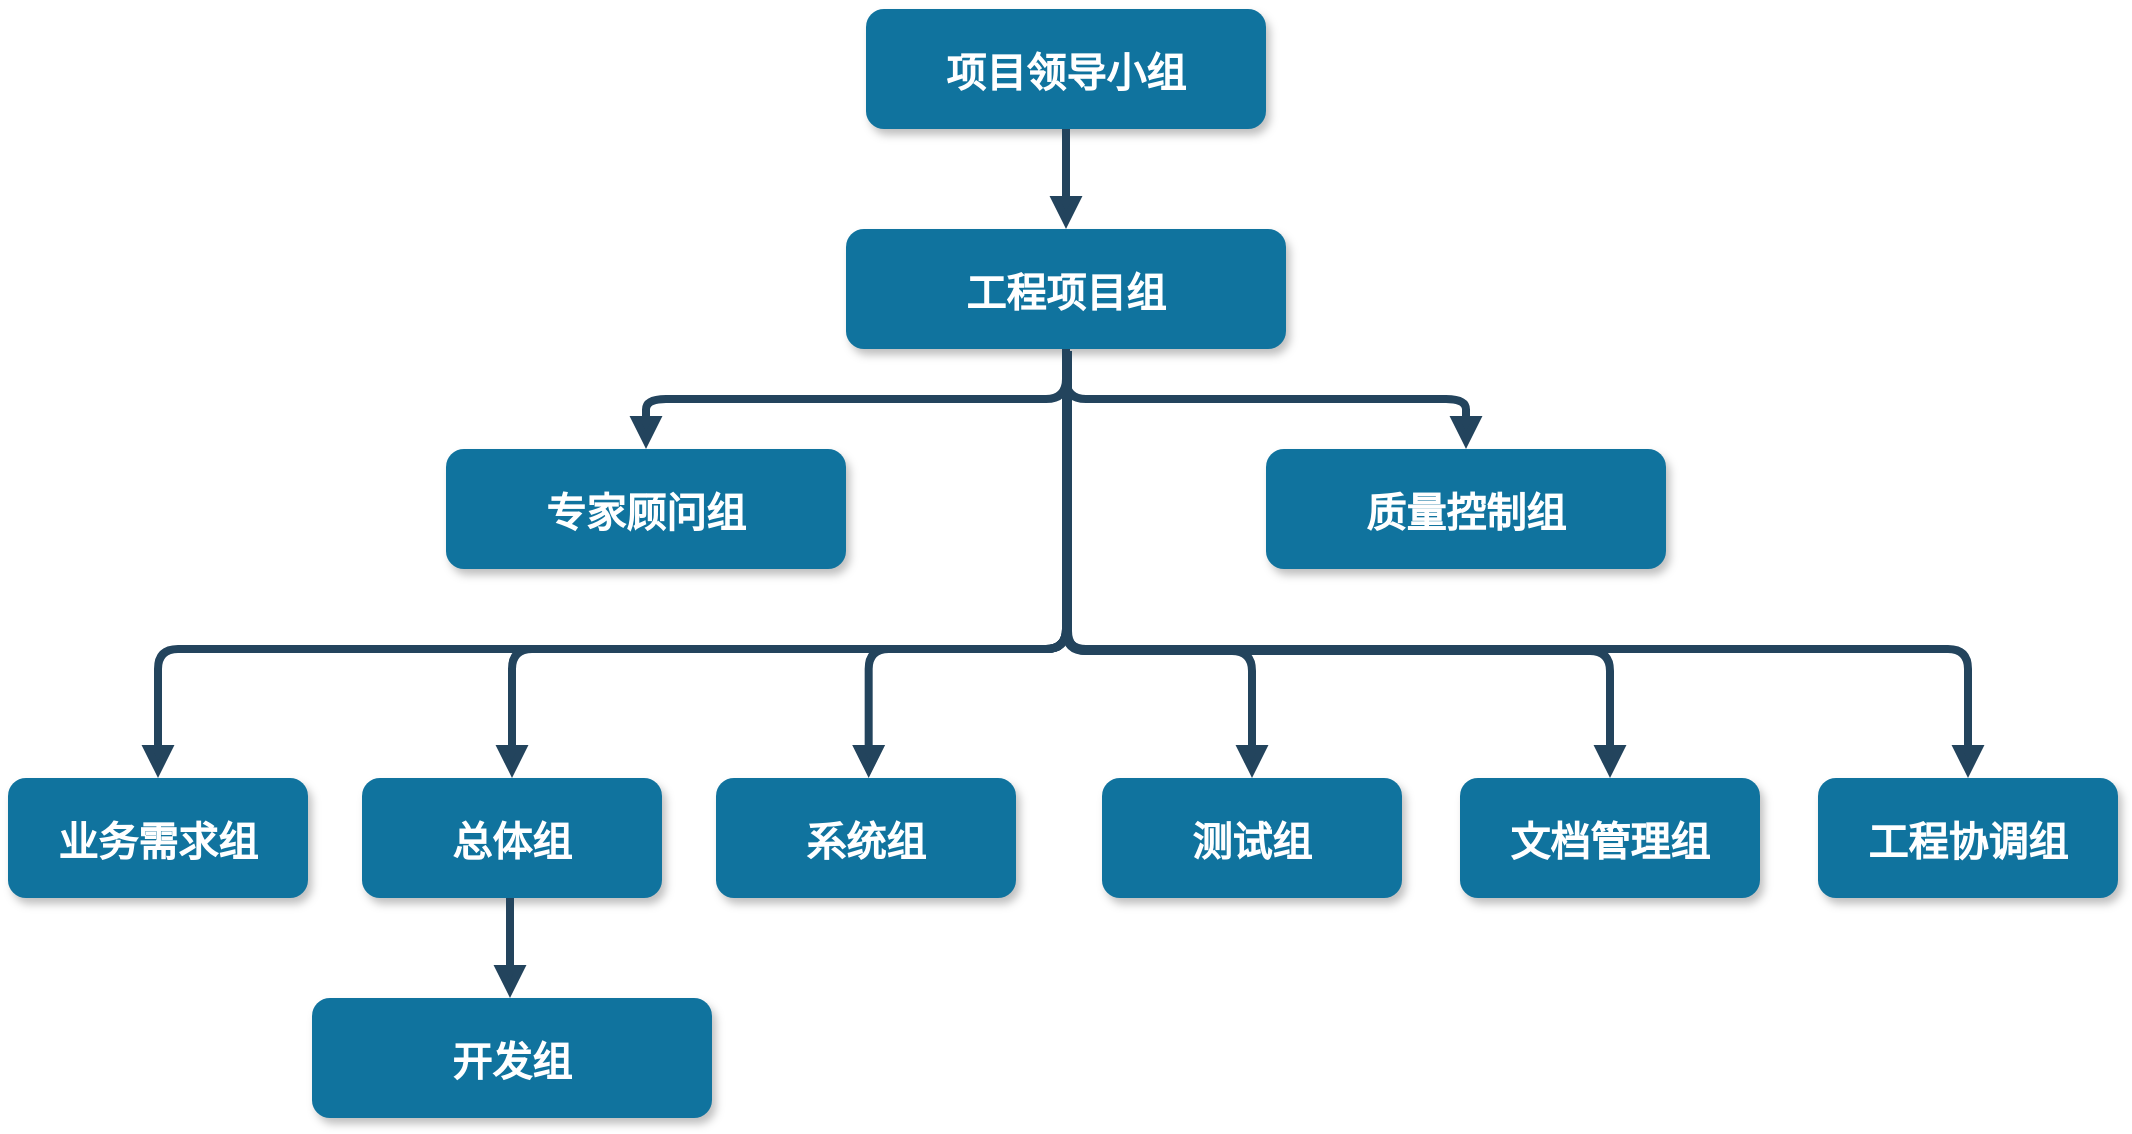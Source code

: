 <mxfile version="10.9.8" type="github"><diagram name="Page-1" id="97916047-d0de-89f5-080d-49f4d83e522f"><mxGraphModel dx="1577" dy="975" grid="1" gridSize="10" guides="1" tooltips="1" connect="1" arrows="1" fold="1" page="1" pageScale="1.5" pageWidth="1169" pageHeight="827" background="#ffffff" math="0" shadow="0"><root><mxCell id="0"/><mxCell id="1" parent="0"/><mxCell id="2" value="项目领导小组" style="rounded=1;fillColor=#10739E;strokeColor=none;shadow=1;gradientColor=none;fontStyle=1;fontColor=#FFFFFF;fontSize=20;" parent="1" vertex="1"><mxGeometry x="672" y="235.5" width="200" height="60" as="geometry"/></mxCell><mxCell id="3" value="工程项目组" style="rounded=1;fillColor=#10739E;strokeColor=none;shadow=1;gradientColor=none;fontStyle=1;fontColor=#FFFFFF;fontSize=20;" parent="1" vertex="1"><mxGeometry x="662" y="345.5" width="220" height="60" as="geometry"/></mxCell><mxCell id="4" value="专家顾问组" style="rounded=1;fillColor=#10739E;strokeColor=none;shadow=1;gradientColor=none;fontStyle=1;fontColor=#FFFFFF;fontSize=20;" parent="1" vertex="1"><mxGeometry x="462" y="455.5" width="200" height="60" as="geometry"/></mxCell><mxCell id="6" value="质量控制组" style="rounded=1;fillColor=#10739E;strokeColor=none;shadow=1;gradientColor=none;fontStyle=1;fontColor=#FFFFFF;fontSize=20;" parent="1" vertex="1"><mxGeometry x="872" y="455.5" width="200" height="60" as="geometry"/></mxCell><mxCell id="8" value="业务需求组" style="rounded=1;fillColor=#10739E;strokeColor=none;shadow=1;gradientColor=none;fontStyle=1;fontColor=#FFFFFF;fontSize=20;" parent="1" vertex="1"><mxGeometry x="243" y="620" width="150" height="60" as="geometry"/></mxCell><mxCell id="9" value="开发组" style="rounded=1;fillColor=#10739E;strokeColor=none;shadow=1;gradientColor=none;fontStyle=1;fontColor=#FFFFFF;fontSize=20;" parent="1" vertex="1"><mxGeometry x="395" y="730" width="200" height="60" as="geometry"/></mxCell><mxCell id="13" value="总体组" style="rounded=1;fillColor=#10739E;strokeColor=none;shadow=1;gradientColor=none;fontStyle=1;fontColor=#FFFFFF;fontSize=20;" parent="1" vertex="1"><mxGeometry x="420" y="620" width="150" height="60" as="geometry"/></mxCell><mxCell id="18" value="系统组" style="rounded=1;fillColor=#10739E;strokeColor=none;shadow=1;gradientColor=none;fontStyle=1;fontColor=#FFFFFF;fontSize=20;" parent="1" vertex="1"><mxGeometry x="597" y="620" width="150" height="60" as="geometry"/></mxCell><mxCell id="19" value="测试组" style="rounded=1;fillColor=#10739E;strokeColor=none;shadow=1;gradientColor=none;fontStyle=1;fontColor=#FFFFFF;fontSize=20;" parent="1" vertex="1"><mxGeometry x="790" y="620" width="150" height="60" as="geometry"/></mxCell><mxCell id="23" value="工程协调组" style="rounded=1;fillColor=#10739E;strokeColor=none;shadow=1;gradientColor=none;fontStyle=1;fontColor=#FFFFFF;fontSize=20;" parent="1" vertex="1"><mxGeometry x="1148" y="620" width="150" height="60" as="geometry"/></mxCell><mxCell id="29" value="" style="edgeStyle=elbowEdgeStyle;elbow=vertical;strokeWidth=4;endArrow=block;endFill=1;fontStyle=1;strokeColor=#23445D;fontSize=20;" parent="1" source="2" target="3" edge="1"><mxGeometry x="22" y="165.5" width="100" height="100" as="geometry"><mxPoint x="22" y="265.5" as="sourcePoint"/><mxPoint x="122" y="165.5" as="targetPoint"/></mxGeometry></mxCell><mxCell id="31" value="" style="edgeStyle=elbowEdgeStyle;elbow=vertical;strokeWidth=4;endArrow=block;endFill=1;fontStyle=1;strokeColor=#23445D;fontSize=20;" parent="1" source="3" target="4" edge="1"><mxGeometry x="22" y="165.5" width="100" height="100" as="geometry"><mxPoint x="22" y="265.5" as="sourcePoint"/><mxPoint x="122" y="165.5" as="targetPoint"/></mxGeometry></mxCell><mxCell id="32" value="" style="edgeStyle=elbowEdgeStyle;elbow=vertical;strokeWidth=4;endArrow=block;endFill=1;fontStyle=1;strokeColor=#23445D;fontSize=20;" parent="1" source="3" target="6" edge="1"><mxGeometry x="22" y="165.5" width="100" height="100" as="geometry"><mxPoint x="22" y="265.5" as="sourcePoint"/><mxPoint x="122" y="165.5" as="targetPoint"/></mxGeometry></mxCell><mxCell id="34" value="" style="edgeStyle=elbowEdgeStyle;elbow=vertical;strokeWidth=4;endArrow=block;endFill=1;fontStyle=1;strokeColor=#23445D;fontSize=20;" parent="1" source="3" target="8" edge="1"><mxGeometry x="22" y="165.5" width="100" height="100" as="geometry"><mxPoint x="22" y="265.5" as="sourcePoint"/><mxPoint x="122" y="165.5" as="targetPoint"/><Array as="points"><mxPoint x="552" y="555.5"/></Array></mxGeometry></mxCell><mxCell id="37" value="" style="edgeStyle=elbowEdgeStyle;elbow=vertical;strokeWidth=4;endArrow=block;endFill=1;fontStyle=1;strokeColor=#23445D;fontSize=20;" parent="1" source="3" target="23" edge="1"><mxGeometry x="22" y="165.5" width="100" height="100" as="geometry"><mxPoint x="22" y="265.5" as="sourcePoint"/><mxPoint x="122" y="165.5" as="targetPoint"/><Array as="points"><mxPoint x="972" y="555.5"/></Array></mxGeometry></mxCell><mxCell id="54" value="" style="edgeStyle=elbowEdgeStyle;elbow=vertical;strokeWidth=4;endArrow=block;endFill=1;fontStyle=1;strokeColor=#23445D;fontSize=20;" parent="1" source="3" target="13" edge="1"><mxGeometry x="22" y="165.5" width="100" height="100" as="geometry"><mxPoint x="22" y="265.5" as="sourcePoint"/><mxPoint x="122" y="165.5" as="targetPoint"/><Array as="points"><mxPoint x="652" y="555.5"/></Array></mxGeometry></mxCell><mxCell id="-MafpNZtwXF75EKP74Pj-57" value="文档管理组" style="rounded=1;fillColor=#10739E;strokeColor=none;shadow=1;gradientColor=none;fontStyle=1;fontColor=#FFFFFF;fontSize=20;" vertex="1" parent="1"><mxGeometry x="969" y="620" width="150" height="60" as="geometry"/></mxCell><mxCell id="-MafpNZtwXF75EKP74Pj-63" value="" style="edgeStyle=elbowEdgeStyle;elbow=vertical;strokeWidth=4;endArrow=block;endFill=1;fontStyle=1;strokeColor=#23445D;fontSize=20;entryX=0.5;entryY=0;entryDx=0;entryDy=0;" edge="1" parent="1"><mxGeometry x="41" y="165.5" width="100" height="100" as="geometry"><mxPoint x="772" y="406" as="sourcePoint"/><mxPoint x="673.333" y="620" as="targetPoint"/><Array as="points"><mxPoint x="671" y="555.5"/></Array></mxGeometry></mxCell><mxCell id="-MafpNZtwXF75EKP74Pj-67" value="" style="edgeStyle=elbowEdgeStyle;elbow=vertical;strokeWidth=4;endArrow=block;endFill=1;fontStyle=1;strokeColor=#23445D;fontSize=20;entryX=0.5;entryY=0;entryDx=0;entryDy=0;" edge="1" parent="1" target="19"><mxGeometry x="23" y="166.5" width="100" height="100" as="geometry"><mxPoint x="773" y="406.5" as="sourcePoint"/><mxPoint x="1224" y="621" as="targetPoint"/><Array as="points"><mxPoint x="973" y="556.5"/></Array></mxGeometry></mxCell><mxCell id="-MafpNZtwXF75EKP74Pj-68" value="" style="edgeStyle=elbowEdgeStyle;elbow=vertical;strokeWidth=4;endArrow=block;endFill=1;fontStyle=1;strokeColor=#23445D;fontSize=20;entryX=0.5;entryY=0;entryDx=0;entryDy=0;" edge="1" parent="1" target="-MafpNZtwXF75EKP74Pj-57"><mxGeometry x="22" y="166.5" width="100" height="100" as="geometry"><mxPoint x="772" y="406.5" as="sourcePoint"/><mxPoint x="863.667" y="620" as="targetPoint"/><Array as="points"><mxPoint x="972" y="556.5"/></Array></mxGeometry></mxCell><mxCell id="-MafpNZtwXF75EKP74Pj-70" value="" style="edgeStyle=elbowEdgeStyle;elbow=vertical;strokeWidth=4;endArrow=block;endFill=1;fontStyle=1;strokeColor=#23445D;fontSize=20;" edge="1" parent="1"><mxGeometry x="-256" y="550" width="100" height="100" as="geometry"><mxPoint x="494" y="680" as="sourcePoint"/><mxPoint x="494" y="730" as="targetPoint"/></mxGeometry></mxCell></root></mxGraphModel></diagram></mxfile>